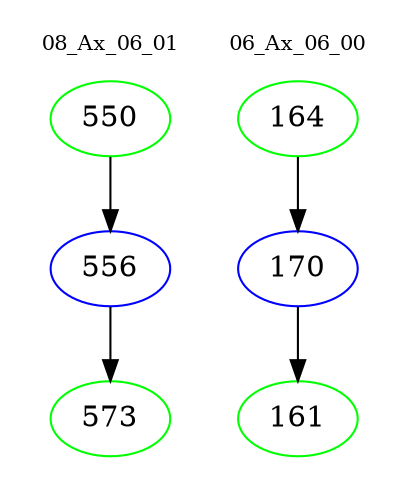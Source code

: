 digraph{
subgraph cluster_0 {
color = white
label = "08_Ax_06_01";
fontsize=10;
T0_550 [label="550", color="green"]
T0_550 -> T0_556 [color="black"]
T0_556 [label="556", color="blue"]
T0_556 -> T0_573 [color="black"]
T0_573 [label="573", color="green"]
}
subgraph cluster_1 {
color = white
label = "06_Ax_06_00";
fontsize=10;
T1_164 [label="164", color="green"]
T1_164 -> T1_170 [color="black"]
T1_170 [label="170", color="blue"]
T1_170 -> T1_161 [color="black"]
T1_161 [label="161", color="green"]
}
}
